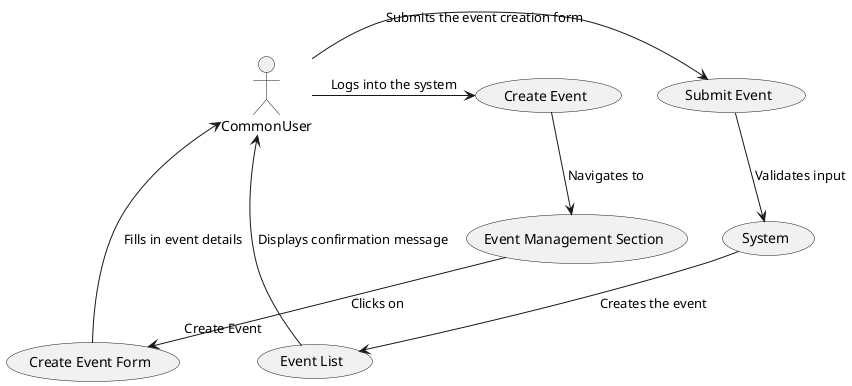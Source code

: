 @startuml
actor CommonUser as CU

CU -> (Create Event) : Logs into the system
(Create Event) --> (Event Management Section) : Navigates to
(Event Management Section) --> (Create Event Form) : Clicks on "Create Event"
(Create Event Form) --> CU : Fills in event details
CU -> (Submit Event) : Submits the event creation form
(Submit Event) --> (System) : Validates input
(System) --> (Event List) : Creates the event
(Event List) --> CU : Displays confirmation message

@enduml